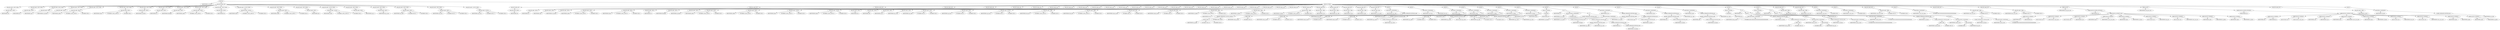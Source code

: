 digraph G {	
ranksep=.25;
	0 [label="MODULE"];
	1 [label="IDENTIFIERS:or1200_rf"];
	0 -> 1;
	2 [label="VAR_DECLARE_LIST"];
	0 -> 2;
	3 [label="VAR_DECLARE  INPUT PORT"];
	2 -> 3;
	4 [label="VAR_DECLARE  INPUT"];
	3 -> 4;
	5 [label="IDENTIFIERS:clk"];
	4 -> 5;
	16 [label="VAR_DECLARE  INPUT PORT"];
	2 -> 16;
	17 [label="VAR_DECLARE  INPUT"];
	16 -> 17;
	18 [label="IDENTIFIERS:rst"];
	17 -> 18;
	29 [label="VAR_DECLARE  INPUT PORT"];
	2 -> 29;
	30 [label="VAR_DECLARE  INPUT"];
	29 -> 30;
	31 [label="IDENTIFIERS:supv"];
	30 -> 31;
	42 [label="VAR_DECLARE  INPUT PORT"];
	2 -> 42;
	43 [label="VAR_DECLARE  INPUT"];
	42 -> 43;
	44 [label="IDENTIFIERS:wb_freeze"];
	43 -> 44;
	55 [label="VAR_DECLARE  INPUT PORT"];
	2 -> 55;
	56 [label="VAR_DECLARE  INPUT"];
	55 -> 56;
	57 [label="IDENTIFIERS:addrw"];
	56 -> 57;
	58 [label="NUMBERS LONG_LONG:4"];
	56 -> 58;
	59 [label="NUMBERS DEC:0"];
	56 -> 59;
	68 [label="VAR_DECLARE  INPUT PORT"];
	2 -> 68;
	69 [label="VAR_DECLARE  INPUT"];
	68 -> 69;
	70 [label="IDENTIFIERS:dataw"];
	69 -> 70;
	71 [label="NUMBERS LONG_LONG:31"];
	69 -> 71;
	72 [label="NUMBERS DEC:0"];
	69 -> 72;
	81 [label="VAR_DECLARE  INPUT PORT"];
	2 -> 81;
	82 [label="VAR_DECLARE  INPUT"];
	81 -> 82;
	83 [label="IDENTIFIERS:id_freeze"];
	82 -> 83;
	94 [label="VAR_DECLARE  INPUT PORT"];
	2 -> 94;
	95 [label="VAR_DECLARE  INPUT"];
	94 -> 95;
	96 [label="IDENTIFIERS:we"];
	95 -> 96;
	107 [label="VAR_DECLARE  INPUT PORT"];
	2 -> 107;
	108 [label="VAR_DECLARE  INPUT"];
	107 -> 108;
	109 [label="IDENTIFIERS:flushpipe"];
	108 -> 109;
	120 [label="VAR_DECLARE  INPUT PORT"];
	2 -> 120;
	121 [label="VAR_DECLARE  INPUT"];
	120 -> 121;
	122 [label="IDENTIFIERS:addra"];
	121 -> 122;
	123 [label="NUMBERS LONG_LONG:4"];
	121 -> 123;
	124 [label="NUMBERS DEC:0"];
	121 -> 124;
	133 [label="VAR_DECLARE  INPUT PORT"];
	2 -> 133;
	134 [label="VAR_DECLARE  INPUT"];
	133 -> 134;
	135 [label="IDENTIFIERS:rda"];
	134 -> 135;
	146 [label="VAR_DECLARE  OUTPUT PORT"];
	2 -> 146;
	147 [label="VAR_DECLARE  OUTPUT"];
	146 -> 147;
	148 [label="IDENTIFIERS:dataa"];
	147 -> 148;
	149 [label="NUMBERS LONG_LONG:31"];
	147 -> 149;
	150 [label="NUMBERS DEC:0"];
	147 -> 150;
	159 [label="VAR_DECLARE  INPUT PORT"];
	2 -> 159;
	160 [label="VAR_DECLARE  INPUT"];
	159 -> 160;
	161 [label="IDENTIFIERS:addrb"];
	160 -> 161;
	162 [label="NUMBERS LONG_LONG:4"];
	160 -> 162;
	163 [label="NUMBERS DEC:0"];
	160 -> 163;
	172 [label="VAR_DECLARE  INPUT PORT"];
	2 -> 172;
	173 [label="VAR_DECLARE  INPUT"];
	172 -> 173;
	174 [label="IDENTIFIERS:rdb"];
	173 -> 174;
	185 [label="VAR_DECLARE  OUTPUT PORT"];
	2 -> 185;
	186 [label="VAR_DECLARE  OUTPUT"];
	185 -> 186;
	187 [label="IDENTIFIERS:datab"];
	186 -> 187;
	188 [label="NUMBERS LONG_LONG:31"];
	186 -> 188;
	189 [label="NUMBERS DEC:0"];
	186 -> 189;
	198 [label="VAR_DECLARE  INPUT PORT"];
	2 -> 198;
	199 [label="VAR_DECLARE  INPUT"];
	198 -> 199;
	200 [label="IDENTIFIERS:spr_cs"];
	199 -> 200;
	211 [label="VAR_DECLARE  INPUT PORT"];
	2 -> 211;
	212 [label="VAR_DECLARE  INPUT"];
	211 -> 212;
	213 [label="IDENTIFIERS:spr_write"];
	212 -> 213;
	224 [label="VAR_DECLARE  INPUT PORT"];
	2 -> 224;
	225 [label="VAR_DECLARE  INPUT"];
	224 -> 225;
	226 [label="IDENTIFIERS:spr_addr"];
	225 -> 226;
	227 [label="NUMBERS DEC:31"];
	225 -> 227;
	228 [label="NUMBERS DEC:0"];
	225 -> 228;
	237 [label="VAR_DECLARE  INPUT PORT"];
	2 -> 237;
	238 [label="VAR_DECLARE  INPUT"];
	237 -> 238;
	239 [label="IDENTIFIERS:spr_dat_i"];
	238 -> 239;
	240 [label="NUMBERS DEC:31"];
	238 -> 240;
	241 [label="NUMBERS DEC:0"];
	238 -> 241;
	250 [label="VAR_DECLARE  OUTPUT PORT"];
	2 -> 250;
	251 [label="VAR_DECLARE  OUTPUT"];
	250 -> 251;
	252 [label="IDENTIFIERS:spr_dat_o"];
	251 -> 252;
	253 [label="NUMBERS DEC:31"];
	251 -> 253;
	254 [label="NUMBERS DEC:0"];
	251 -> 254;
	263 [label="MODULE_ITEMS"];
	0 -> 263;
	264 [label="VAR_DECLARE_LIST"];
	263 -> 264;
	265 [label="VAR_DECLARE  INPUT"];
	264 -> 265;
	266 [label="IDENTIFIERS:clk"];
	265 -> 266;
	272 [label="VAR_DECLARE_LIST"];
	263 -> 272;
	273 [label="VAR_DECLARE  INPUT"];
	272 -> 273;
	274 [label="IDENTIFIERS:rst"];
	273 -> 274;
	280 [label="VAR_DECLARE_LIST"];
	263 -> 280;
	281 [label="VAR_DECLARE  INPUT"];
	280 -> 281;
	282 [label="IDENTIFIERS:supv"];
	281 -> 282;
	288 [label="VAR_DECLARE_LIST"];
	263 -> 288;
	289 [label="VAR_DECLARE  INPUT"];
	288 -> 289;
	290 [label="IDENTIFIERS:wb_freeze"];
	289 -> 290;
	296 [label="VAR_DECLARE_LIST"];
	263 -> 296;
	297 [label="VAR_DECLARE  INPUT"];
	296 -> 297;
	298 [label="IDENTIFIERS:addrw"];
	297 -> 298;
	299 [label="NUMBERS LONG_LONG:4"];
	297 -> 299;
	300 [label="NUMBERS DEC:0"];
	297 -> 300;
	304 [label="VAR_DECLARE_LIST"];
	263 -> 304;
	305 [label="VAR_DECLARE  INPUT"];
	304 -> 305;
	306 [label="IDENTIFIERS:dataw"];
	305 -> 306;
	307 [label="NUMBERS LONG_LONG:31"];
	305 -> 307;
	308 [label="NUMBERS DEC:0"];
	305 -> 308;
	312 [label="VAR_DECLARE_LIST"];
	263 -> 312;
	313 [label="VAR_DECLARE  INPUT"];
	312 -> 313;
	314 [label="IDENTIFIERS:we"];
	313 -> 314;
	320 [label="VAR_DECLARE_LIST"];
	263 -> 320;
	321 [label="VAR_DECLARE  INPUT"];
	320 -> 321;
	322 [label="IDENTIFIERS:flushpipe"];
	321 -> 322;
	328 [label="VAR_DECLARE_LIST"];
	263 -> 328;
	329 [label="VAR_DECLARE  INPUT"];
	328 -> 329;
	330 [label="IDENTIFIERS:id_freeze"];
	329 -> 330;
	336 [label="VAR_DECLARE_LIST"];
	263 -> 336;
	337 [label="VAR_DECLARE  INPUT"];
	336 -> 337;
	338 [label="IDENTIFIERS:addra"];
	337 -> 338;
	339 [label="NUMBERS LONG_LONG:4"];
	337 -> 339;
	340 [label="NUMBERS DEC:0"];
	337 -> 340;
	344 [label="VAR_DECLARE_LIST"];
	263 -> 344;
	345 [label="VAR_DECLARE  INPUT"];
	344 -> 345;
	346 [label="IDENTIFIERS:addrb"];
	345 -> 346;
	347 [label="NUMBERS LONG_LONG:4"];
	345 -> 347;
	348 [label="NUMBERS DEC:0"];
	345 -> 348;
	352 [label="VAR_DECLARE_LIST"];
	263 -> 352;
	353 [label="VAR_DECLARE  OUTPUT"];
	352 -> 353;
	354 [label="IDENTIFIERS:dataa"];
	353 -> 354;
	355 [label="NUMBERS LONG_LONG:31"];
	353 -> 355;
	356 [label="NUMBERS DEC:0"];
	353 -> 356;
	360 [label="VAR_DECLARE_LIST"];
	263 -> 360;
	361 [label="VAR_DECLARE  OUTPUT"];
	360 -> 361;
	362 [label="IDENTIFIERS:datab"];
	361 -> 362;
	363 [label="NUMBERS LONG_LONG:31"];
	361 -> 363;
	364 [label="NUMBERS DEC:0"];
	361 -> 364;
	368 [label="VAR_DECLARE_LIST"];
	263 -> 368;
	369 [label="VAR_DECLARE  INPUT"];
	368 -> 369;
	370 [label="IDENTIFIERS:rda"];
	369 -> 370;
	376 [label="VAR_DECLARE_LIST"];
	263 -> 376;
	377 [label="VAR_DECLARE  INPUT"];
	376 -> 377;
	378 [label="IDENTIFIERS:rdb"];
	377 -> 378;
	384 [label="VAR_DECLARE_LIST"];
	263 -> 384;
	385 [label="VAR_DECLARE  INPUT"];
	384 -> 385;
	386 [label="IDENTIFIERS:spr_cs"];
	385 -> 386;
	392 [label="VAR_DECLARE_LIST"];
	263 -> 392;
	393 [label="VAR_DECLARE  INPUT"];
	392 -> 393;
	394 [label="IDENTIFIERS:spr_write"];
	393 -> 394;
	400 [label="VAR_DECLARE_LIST"];
	263 -> 400;
	401 [label="VAR_DECLARE  INPUT"];
	400 -> 401;
	402 [label="IDENTIFIERS:spr_addr"];
	401 -> 402;
	403 [label="NUMBERS DEC:31"];
	401 -> 403;
	404 [label="NUMBERS DEC:0"];
	401 -> 404;
	408 [label="VAR_DECLARE_LIST"];
	263 -> 408;
	409 [label="VAR_DECLARE  INPUT"];
	408 -> 409;
	410 [label="IDENTIFIERS:spr_dat_i"];
	409 -> 410;
	411 [label="NUMBERS DEC:31"];
	409 -> 411;
	412 [label="NUMBERS DEC:0"];
	409 -> 412;
	416 [label="VAR_DECLARE_LIST"];
	263 -> 416;
	417 [label="VAR_DECLARE  OUTPUT"];
	416 -> 417;
	418 [label="IDENTIFIERS:spr_dat_o"];
	417 -> 418;
	419 [label="NUMBERS DEC:31"];
	417 -> 419;
	420 [label="NUMBERS DEC:0"];
	417 -> 420;
	424 [label="VAR_DECLARE_LIST"];
	263 -> 424;
	425 [label="VAR_DECLARE  WIRE"];
	424 -> 425;
	426 [label="IDENTIFIERS:from_rfa"];
	425 -> 426;
	427 [label="NUMBERS LONG_LONG:31"];
	425 -> 427;
	428 [label="NUMBERS DEC:0"];
	425 -> 428;
	432 [label="VAR_DECLARE_LIST"];
	263 -> 432;
	433 [label="VAR_DECLARE  WIRE"];
	432 -> 433;
	434 [label="IDENTIFIERS:from_rfb"];
	433 -> 434;
	435 [label="NUMBERS LONG_LONG:31"];
	433 -> 435;
	436 [label="NUMBERS DEC:0"];
	433 -> 436;
	440 [label="VAR_DECLARE_LIST"];
	263 -> 440;
	441 [label="VAR_DECLARE  REG"];
	440 -> 441;
	442 [label="IDENTIFIERS:dataa_saved"];
	441 -> 442;
	443 [label="NUMBERS DEC:32"];
	441 -> 443;
	444 [label="NUMBERS DEC:0"];
	441 -> 444;
	448 [label="VAR_DECLARE_LIST"];
	263 -> 448;
	449 [label="VAR_DECLARE  REG"];
	448 -> 449;
	450 [label="IDENTIFIERS:datab_saved"];
	449 -> 450;
	451 [label="NUMBERS DEC:32"];
	449 -> 451;
	452 [label="NUMBERS DEC:0"];
	449 -> 452;
	456 [label="VAR_DECLARE_LIST"];
	263 -> 456;
	457 [label="VAR_DECLARE  WIRE"];
	456 -> 457;
	458 [label="IDENTIFIERS:rf_addra"];
	457 -> 458;
	459 [label="NUMBERS LONG_LONG:4"];
	457 -> 459;
	460 [label="NUMBERS DEC:0"];
	457 -> 460;
	464 [label="VAR_DECLARE_LIST"];
	263 -> 464;
	465 [label="VAR_DECLARE  WIRE"];
	464 -> 465;
	466 [label="IDENTIFIERS:rf_addrw"];
	465 -> 466;
	467 [label="NUMBERS LONG_LONG:4"];
	465 -> 467;
	468 [label="NUMBERS DEC:0"];
	465 -> 468;
	472 [label="VAR_DECLARE_LIST"];
	263 -> 472;
	473 [label="VAR_DECLARE  WIRE"];
	472 -> 473;
	474 [label="IDENTIFIERS:rf_dataw"];
	473 -> 474;
	475 [label="NUMBERS LONG_LONG:31"];
	473 -> 475;
	476 [label="NUMBERS DEC:0"];
	473 -> 476;
	480 [label="VAR_DECLARE_LIST"];
	263 -> 480;
	481 [label="VAR_DECLARE  WIRE"];
	480 -> 481;
	482 [label="IDENTIFIERS:rf_we"];
	481 -> 482;
	488 [label="VAR_DECLARE_LIST"];
	263 -> 488;
	489 [label="VAR_DECLARE  WIRE"];
	488 -> 489;
	490 [label="IDENTIFIERS:spr_valid"];
	489 -> 490;
	496 [label="VAR_DECLARE_LIST"];
	263 -> 496;
	497 [label="VAR_DECLARE  WIRE"];
	496 -> 497;
	498 [label="IDENTIFIERS:rf_ena"];
	497 -> 498;
	504 [label="VAR_DECLARE_LIST"];
	263 -> 504;
	505 [label="VAR_DECLARE  WIRE"];
	504 -> 505;
	506 [label="IDENTIFIERS:rf_enb"];
	505 -> 506;
	512 [label="VAR_DECLARE_LIST"];
	263 -> 512;
	513 [label="VAR_DECLARE  REG"];
	512 -> 513;
	514 [label="IDENTIFIERS:rf_we_allow"];
	513 -> 514;
	520 [label="ASSIGN"];
	263 -> 520;
	521 [label="BLOCKING_STATEMENT"];
	520 -> 521;
	522 [label="IDENTIFIERS:spr_valid"];
	521 -> 522;
	523 [label="BINARY_OPERATION BITWISE_AND"];
	521 -> 523;
	524 [label="IDENTIFIERS:spr_cs"];
	523 -> 524;
	525 [label="BINARY_OPERATION LOGICAL_EQUAL"];
	523 -> 525;
	526 [label="RANGE_REF"];
	525 -> 526;
	527 [label="IDENTIFIERS:spr_addr"];
	526 -> 527;
	528 [label="NUMBERS DEC:10"];
	526 -> 528;
	529 [label="NUMBERS DEC:5"];
	526 -> 529;
	530 [label="NUMBERS BIN:100000"];
	525 -> 530;
	531 [label="ASSIGN"];
	263 -> 531;
	532 [label="BLOCKING_STATEMENT"];
	531 -> 532;
	533 [label="IDENTIFIERS:spr_dat_o"];
	532 -> 533;
	534 [label="IDENTIFIERS:from_rfa"];
	532 -> 534;
	535 [label="ASSIGN"];
	263 -> 535;
	536 [label="BLOCKING_STATEMENT"];
	535 -> 536;
	537 [label="IDENTIFIERS:dataa"];
	536 -> 537;
	538 [label="IF_Q"];
	536 -> 538;
	539 [label="ARRAY_REF"];
	538 -> 539;
	540 [label="IDENTIFIERS:dataa_saved"];
	539 -> 540;
	541 [label="NUMBERS DEC:32"];
	539 -> 541;
	542 [label="RANGE_REF"];
	538 -> 542;
	543 [label="IDENTIFIERS:dataa_saved"];
	542 -> 543;
	544 [label="NUMBERS DEC:31"];
	542 -> 544;
	545 [label="NUMBERS DEC:0"];
	542 -> 545;
	546 [label="IDENTIFIERS:from_rfa"];
	538 -> 546;
	547 [label="ASSIGN"];
	263 -> 547;
	548 [label="BLOCKING_STATEMENT"];
	547 -> 548;
	549 [label="IDENTIFIERS:datab"];
	548 -> 549;
	550 [label="IF_Q"];
	548 -> 550;
	551 [label="ARRAY_REF"];
	550 -> 551;
	552 [label="IDENTIFIERS:datab_saved"];
	551 -> 552;
	553 [label="NUMBERS DEC:32"];
	551 -> 553;
	554 [label="RANGE_REF"];
	550 -> 554;
	555 [label="IDENTIFIERS:datab_saved"];
	554 -> 555;
	556 [label="NUMBERS DEC:31"];
	554 -> 556;
	557 [label="NUMBERS DEC:0"];
	554 -> 557;
	558 [label="IDENTIFIERS:from_rfb"];
	550 -> 558;
	559 [label="ASSIGN"];
	263 -> 559;
	560 [label="BLOCKING_STATEMENT"];
	559 -> 560;
	561 [label="IDENTIFIERS:rf_addra"];
	560 -> 561;
	562 [label="IF_Q"];
	560 -> 562;
	563 [label="BINARY_OPERATION BITWISE_AND"];
	562 -> 563;
	564 [label="IDENTIFIERS:spr_valid"];
	563 -> 564;
	565 [label="UNARY_OPERATION LOGICAL_NOT"];
	563 -> 565;
	566 [label="IDENTIFIERS:spr_write"];
	565 -> 566;
	567 [label="RANGE_REF"];
	562 -> 567;
	568 [label="IDENTIFIERS:spr_addr"];
	567 -> 568;
	569 [label="NUMBERS DEC:4"];
	567 -> 569;
	570 [label="NUMBERS DEC:0"];
	567 -> 570;
	571 [label="IDENTIFIERS:addra"];
	562 -> 571;
	572 [label="ASSIGN"];
	263 -> 572;
	573 [label="BLOCKING_STATEMENT"];
	572 -> 573;
	574 [label="IDENTIFIERS:rf_addrw"];
	573 -> 574;
	575 [label="IF_Q"];
	573 -> 575;
	576 [label="BINARY_OPERATION BITWISE_AND"];
	575 -> 576;
	577 [label="IDENTIFIERS:spr_valid"];
	576 -> 577;
	578 [label="IDENTIFIERS:spr_write"];
	576 -> 578;
	579 [label="RANGE_REF"];
	575 -> 579;
	580 [label="IDENTIFIERS:spr_addr"];
	579 -> 580;
	581 [label="NUMBERS DEC:4"];
	579 -> 581;
	582 [label="NUMBERS DEC:0"];
	579 -> 582;
	583 [label="IDENTIFIERS:addrw"];
	575 -> 583;
	584 [label="ASSIGN"];
	263 -> 584;
	585 [label="BLOCKING_STATEMENT"];
	584 -> 585;
	586 [label="IDENTIFIERS:rf_dataw"];
	585 -> 586;
	587 [label="IF_Q"];
	585 -> 587;
	588 [label="BINARY_OPERATION BITWISE_AND"];
	587 -> 588;
	589 [label="IDENTIFIERS:spr_valid"];
	588 -> 589;
	590 [label="IDENTIFIERS:spr_write"];
	588 -> 590;
	591 [label="IDENTIFIERS:spr_dat_i"];
	587 -> 591;
	592 [label="IDENTIFIERS:dataw"];
	587 -> 592;
	593 [label="ALWAYS"];
	263 -> 593;
	594 [label="DELAY_CONTROL"];
	593 -> 594;
	595 [label="POSEDGE"];
	594 -> 595;
	596 [label="IDENTIFIERS:clk"];
	595 -> 596;
	597 [label="IF"];
	593 -> 597;
	598 [label="IDENTIFIERS:rst"];
	597 -> 598;
	599 [label="NON_BLOCKING_STATEMENT"];
	597 -> 599;
	600 [label="IDENTIFIERS:rf_we_allow"];
	599 -> 600;
	601 [label="NUMBERS BIN:1"];
	599 -> 601;
	602 [label="IF"];
	597 -> 602;
	603 [label="UNARY_OPERATION BITWISE_NOT"];
	602 -> 603;
	604 [label="IDENTIFIERS:wb_freeze"];
	603 -> 604;
	605 [label="NON_BLOCKING_STATEMENT"];
	602 -> 605;
	606 [label="IDENTIFIERS:rf_we_allow"];
	605 -> 606;
	607 [label="UNARY_OPERATION BITWISE_NOT"];
	605 -> 607;
	608 [label="IDENTIFIERS:flushpipe"];
	607 -> 608;
	610 [label="ASSIGN"];
	263 -> 610;
	611 [label="BLOCKING_STATEMENT"];
	610 -> 611;
	612 [label="IDENTIFIERS:rf_we"];
	611 -> 612;
	613 [label="BINARY_OPERATION BITWISE_AND"];
	611 -> 613;
	614 [label="BINARY_OPERATION BITWISE_AND"];
	613 -> 614;
	615 [label="BINARY_OPERATION BITWISE_OR"];
	614 -> 615;
	616 [label="BINARY_OPERATION BITWISE_AND"];
	615 -> 616;
	617 [label="IDENTIFIERS:spr_valid"];
	616 -> 617;
	618 [label="IDENTIFIERS:spr_write"];
	616 -> 618;
	619 [label="BINARY_OPERATION BITWISE_AND"];
	615 -> 619;
	620 [label="IDENTIFIERS:we"];
	619 -> 620;
	621 [label="UNARY_OPERATION BITWISE_NOT"];
	619 -> 621;
	622 [label="IDENTIFIERS:wb_freeze"];
	621 -> 622;
	623 [label="IDENTIFIERS:rf_we_allow"];
	614 -> 623;
	624 [label="BINARY_OPERATION BITWISE_OR"];
	613 -> 624;
	625 [label="IDENTIFIERS:supv"];
	624 -> 625;
	626 [label="UNARY_OPERATION BITWISE_OR"];
	624 -> 626;
	627 [label="IDENTIFIERS:rf_addrw"];
	626 -> 627;
	628 [label="ASSIGN"];
	263 -> 628;
	629 [label="BLOCKING_STATEMENT"];
	628 -> 629;
	630 [label="IDENTIFIERS:rf_ena"];
	629 -> 630;
	631 [label="BINARY_OPERATION BITWISE_OR"];
	629 -> 631;
	632 [label="BINARY_OPERATION BITWISE_AND"];
	631 -> 632;
	633 [label="IDENTIFIERS:rda"];
	632 -> 633;
	634 [label="UNARY_OPERATION BITWISE_NOT"];
	632 -> 634;
	635 [label="IDENTIFIERS:id_freeze"];
	634 -> 635;
	636 [label="IDENTIFIERS:spr_valid"];
	631 -> 636;
	637 [label="ASSIGN"];
	263 -> 637;
	638 [label="BLOCKING_STATEMENT"];
	637 -> 638;
	639 [label="IDENTIFIERS:rf_enb"];
	638 -> 639;
	640 [label="BINARY_OPERATION BITWISE_OR"];
	638 -> 640;
	641 [label="BINARY_OPERATION BITWISE_AND"];
	640 -> 641;
	642 [label="IDENTIFIERS:rdb"];
	641 -> 642;
	643 [label="UNARY_OPERATION BITWISE_NOT"];
	641 -> 643;
	644 [label="IDENTIFIERS:id_freeze"];
	643 -> 644;
	645 [label="IDENTIFIERS:spr_valid"];
	640 -> 645;
	646 [label="ALWAYS"];
	263 -> 646;
	647 [label="DELAY_CONTROL"];
	646 -> 647;
	648 [label="POSEDGE"];
	647 -> 648;
	649 [label="IDENTIFIERS:clk"];
	648 -> 649;
	650 [label="IF"];
	646 -> 650;
	651 [label="IDENTIFIERS:rst"];
	650 -> 651;
	652 [label="BLOCK"];
	650 -> 652;
	653 [label="NON_BLOCKING_STATEMENT"];
	652 -> 653;
	654 [label="IDENTIFIERS:dataa_saved"];
	653 -> 654;
	655 [label="NUMBERS BIN:000000000000000000000000000000000"];
	653 -> 655;
	656 [label="IF"];
	650 -> 656;
	657 [label="BINARY_OPERATION BITWISE_AND"];
	656 -> 657;
	658 [label="IDENTIFIERS:id_freeze"];
	657 -> 658;
	659 [label="UNARY_OPERATION LOGICAL_NOT"];
	657 -> 659;
	660 [label="ARRAY_REF"];
	659 -> 660;
	661 [label="IDENTIFIERS:dataa_saved"];
	660 -> 661;
	662 [label="NUMBERS DEC:32"];
	660 -> 662;
	663 [label="BLOCK"];
	656 -> 663;
	664 [label="NON_BLOCKING_STATEMENT"];
	663 -> 664;
	665 [label="IDENTIFIERS:dataa_saved"];
	664 -> 665;
	666 [label="CONCATENATE"];
	664 -> 666;
	667 [label="NUMBERS BIN:1"];
	666 -> 667;
	668 [label="IDENTIFIERS:from_rfa"];
	666 -> 668;
	669 [label="IF"];
	656 -> 669;
	670 [label="UNARY_OPERATION LOGICAL_NOT"];
	669 -> 670;
	671 [label="IDENTIFIERS:id_freeze"];
	670 -> 671;
	672 [label="NON_BLOCKING_STATEMENT"];
	669 -> 672;
	673 [label="IDENTIFIERS:dataa_saved"];
	672 -> 673;
	674 [label="NUMBERS BIN:000000000000000000000000000000000"];
	672 -> 674;
	676 [label="ALWAYS"];
	263 -> 676;
	677 [label="DELAY_CONTROL"];
	676 -> 677;
	678 [label="POSEDGE"];
	677 -> 678;
	679 [label="IDENTIFIERS:clk"];
	678 -> 679;
	680 [label="IF"];
	676 -> 680;
	681 [label="IDENTIFIERS:rst"];
	680 -> 681;
	682 [label="BLOCK"];
	680 -> 682;
	683 [label="NON_BLOCKING_STATEMENT"];
	682 -> 683;
	684 [label="IDENTIFIERS:datab_saved"];
	683 -> 684;
	685 [label="NUMBERS BIN:000000000000000000000000000000000"];
	683 -> 685;
	686 [label="IF"];
	680 -> 686;
	687 [label="BINARY_OPERATION BITWISE_AND"];
	686 -> 687;
	688 [label="IDENTIFIERS:id_freeze"];
	687 -> 688;
	689 [label="UNARY_OPERATION LOGICAL_NOT"];
	687 -> 689;
	690 [label="ARRAY_REF"];
	689 -> 690;
	691 [label="IDENTIFIERS:datab_saved"];
	690 -> 691;
	692 [label="NUMBERS DEC:32"];
	690 -> 692;
	693 [label="BLOCK"];
	686 -> 693;
	694 [label="NON_BLOCKING_STATEMENT"];
	693 -> 694;
	695 [label="IDENTIFIERS:datab_saved"];
	694 -> 695;
	696 [label="CONCATENATE"];
	694 -> 696;
	697 [label="NUMBERS BIN:1"];
	696 -> 697;
	698 [label="IDENTIFIERS:from_rfb"];
	696 -> 698;
	699 [label="IF"];
	686 -> 699;
	700 [label="UNARY_OPERATION LOGICAL_NOT"];
	699 -> 700;
	701 [label="IDENTIFIERS:id_freeze"];
	700 -> 701;
	702 [label="NON_BLOCKING_STATEMENT"];
	699 -> 702;
	703 [label="IDENTIFIERS:datab_saved"];
	702 -> 703;
	704 [label="NUMBERS BIN:000000000000000000000000000000000"];
	702 -> 704;
	706 [label="VAR_DECLARE_LIST"];
	263 -> 706;
	707 [label="VAR_DECLARE  WIRE"];
	706 -> 707;
	708 [label="IDENTIFIERS:const_one"];
	707 -> 708;
	714 [label="VAR_DECLARE_LIST"];
	263 -> 714;
	715 [label="VAR_DECLARE  WIRE"];
	714 -> 715;
	716 [label="IDENTIFIERS:const_zero"];
	715 -> 716;
	722 [label="ASSIGN"];
	263 -> 722;
	723 [label="BLOCKING_STATEMENT"];
	722 -> 723;
	724 [label="IDENTIFIERS:const_one"];
	723 -> 724;
	725 [label="NUMBERS BIN:1"];
	723 -> 725;
	726 [label="ASSIGN"];
	263 -> 726;
	727 [label="BLOCKING_STATEMENT"];
	726 -> 727;
	728 [label="IDENTIFIERS:const_zero"];
	727 -> 728;
	729 [label="NUMBERS BIN:0"];
	727 -> 729;
	730 [label="VAR_DECLARE_LIST"];
	263 -> 730;
	731 [label="VAR_DECLARE  WIRE"];
	730 -> 731;
	732 [label="IDENTIFIERS:const_zero_data"];
	731 -> 732;
	733 [label="NUMBERS DEC:31"];
	731 -> 733;
	734 [label="NUMBERS DEC:0"];
	731 -> 734;
	738 [label="ASSIGN"];
	263 -> 738;
	739 [label="BLOCKING_STATEMENT"];
	738 -> 739;
	740 [label="IDENTIFIERS:const_zero_data"];
	739 -> 740;
	741 [label="NUMBERS BIN:00000000000000000000000000000000"];
	739 -> 741;
	742 [label="VAR_DECLARE_LIST"];
	263 -> 742;
	743 [label="VAR_DECLARE  WIRE"];
	742 -> 743;
	744 [label="IDENTIFIERS:dont_care_out"];
	743 -> 744;
	745 [label="NUMBERS DEC:31"];
	743 -> 745;
	746 [label="NUMBERS DEC:0"];
	743 -> 746;
	750 [label="VAR_DECLARE_LIST"];
	263 -> 750;
	751 [label="VAR_DECLARE  WIRE"];
	750 -> 751;
	752 [label="IDENTIFIERS:dont_care_out2"];
	751 -> 752;
	753 [label="NUMBERS DEC:31"];
	751 -> 753;
	754 [label="NUMBERS DEC:0"];
	751 -> 754;
	758 [label="HARD_BLOCK"];
	263 -> 758;
	759 [label="IDENTIFIERS:dual_port_ram"];
	758 -> 759;
	760 [label="HARD_BLOCK_NAMED_INSTANCE"];
	758 -> 760;
	761 [label="IDENTIFIERS:rf_a"];
	760 -> 761;
	762 [label="HARD_BLOCK_CONNECT_LIST"];
	760 -> 762;
	763 [label="HARD_BLOCK_CONNECT"];
	762 -> 763;
	764 [label="IDENTIFIERS:clk"];
	763 -> 764;
	765 [label="IDENTIFIERS:clk"];
	763 -> 765;
	766 [label="HARD_BLOCK_CONNECT"];
	762 -> 766;
	767 [label="IDENTIFIERS:we1"];
	766 -> 767;
	768 [label="IDENTIFIERS:const_zero"];
	766 -> 768;
	769 [label="HARD_BLOCK_CONNECT"];
	762 -> 769;
	770 [label="IDENTIFIERS:we2"];
	769 -> 770;
	771 [label="IDENTIFIERS:rf_we"];
	769 -> 771;
	772 [label="HARD_BLOCK_CONNECT"];
	762 -> 772;
	773 [label="IDENTIFIERS:data1"];
	772 -> 773;
	774 [label="IDENTIFIERS:const_zero_data"];
	772 -> 774;
	775 [label="HARD_BLOCK_CONNECT"];
	762 -> 775;
	776 [label="IDENTIFIERS:data2"];
	775 -> 776;
	777 [label="IDENTIFIERS:rf_dataw"];
	775 -> 777;
	778 [label="HARD_BLOCK_CONNECT"];
	762 -> 778;
	779 [label="IDENTIFIERS:out1"];
	778 -> 779;
	780 [label="IDENTIFIERS:from_rfa"];
	778 -> 780;
	781 [label="HARD_BLOCK_CONNECT"];
	762 -> 781;
	782 [label="IDENTIFIERS:out2"];
	781 -> 782;
	783 [label="IDENTIFIERS:dont_care_out"];
	781 -> 783;
	784 [label="HARD_BLOCK_CONNECT"];
	762 -> 784;
	785 [label="IDENTIFIERS:addr1"];
	784 -> 785;
	786 [label="IDENTIFIERS:rf_addra"];
	784 -> 786;
	787 [label="HARD_BLOCK_CONNECT"];
	762 -> 787;
	788 [label="IDENTIFIERS:addr2"];
	787 -> 788;
	789 [label="IDENTIFIERS:rf_addrw"];
	787 -> 789;
	791 [label="HARD_BLOCK"];
	263 -> 791;
	792 [label="IDENTIFIERS:dual_port_ram"];
	791 -> 792;
	793 [label="HARD_BLOCK_NAMED_INSTANCE"];
	791 -> 793;
	794 [label="IDENTIFIERS:rf_b"];
	793 -> 794;
	795 [label="HARD_BLOCK_CONNECT_LIST"];
	793 -> 795;
	796 [label="HARD_BLOCK_CONNECT"];
	795 -> 796;
	797 [label="IDENTIFIERS:clk"];
	796 -> 797;
	798 [label="IDENTIFIERS:clk"];
	796 -> 798;
	799 [label="HARD_BLOCK_CONNECT"];
	795 -> 799;
	800 [label="IDENTIFIERS:we1"];
	799 -> 800;
	801 [label="IDENTIFIERS:const_zero"];
	799 -> 801;
	802 [label="HARD_BLOCK_CONNECT"];
	795 -> 802;
	803 [label="IDENTIFIERS:we2"];
	802 -> 803;
	804 [label="IDENTIFIERS:rf_we"];
	802 -> 804;
	805 [label="HARD_BLOCK_CONNECT"];
	795 -> 805;
	806 [label="IDENTIFIERS:data1"];
	805 -> 806;
	807 [label="IDENTIFIERS:const_zero_data"];
	805 -> 807;
	808 [label="HARD_BLOCK_CONNECT"];
	795 -> 808;
	809 [label="IDENTIFIERS:data2"];
	808 -> 809;
	810 [label="IDENTIFIERS:rf_dataw"];
	808 -> 810;
	811 [label="HARD_BLOCK_CONNECT"];
	795 -> 811;
	812 [label="IDENTIFIERS:out1"];
	811 -> 812;
	813 [label="IDENTIFIERS:from_rfb"];
	811 -> 813;
	814 [label="HARD_BLOCK_CONNECT"];
	795 -> 814;
	815 [label="IDENTIFIERS:out2"];
	814 -> 815;
	816 [label="IDENTIFIERS:dont_care_out2"];
	814 -> 816;
	817 [label="HARD_BLOCK_CONNECT"];
	795 -> 817;
	818 [label="IDENTIFIERS:addr1"];
	817 -> 818;
	819 [label="IDENTIFIERS:addrb"];
	817 -> 819;
	820 [label="HARD_BLOCK_CONNECT"];
	795 -> 820;
	821 [label="IDENTIFIERS:addr2"];
	820 -> 821;
	822 [label="IDENTIFIERS:rf_addrw"];
	820 -> 822;
	824 [label="VAR_DECLARE_LIST"];
	263 -> 824;
	825 [label="VAR_DECLARE  WIRE"];
	824 -> 825;
	826 [label="IDENTIFIERS:unused"];
	825 -> 826;
	832 [label="ASSIGN"];
	263 -> 832;
	833 [label="BLOCKING_STATEMENT"];
	832 -> 833;
	834 [label="IDENTIFIERS:unused"];
	833 -> 834;
	835 [label="UNARY_OPERATION BITWISE_OR"];
	833 -> 835;
	836 [label="IDENTIFIERS:spr_addr"];
	835 -> 836;
}
